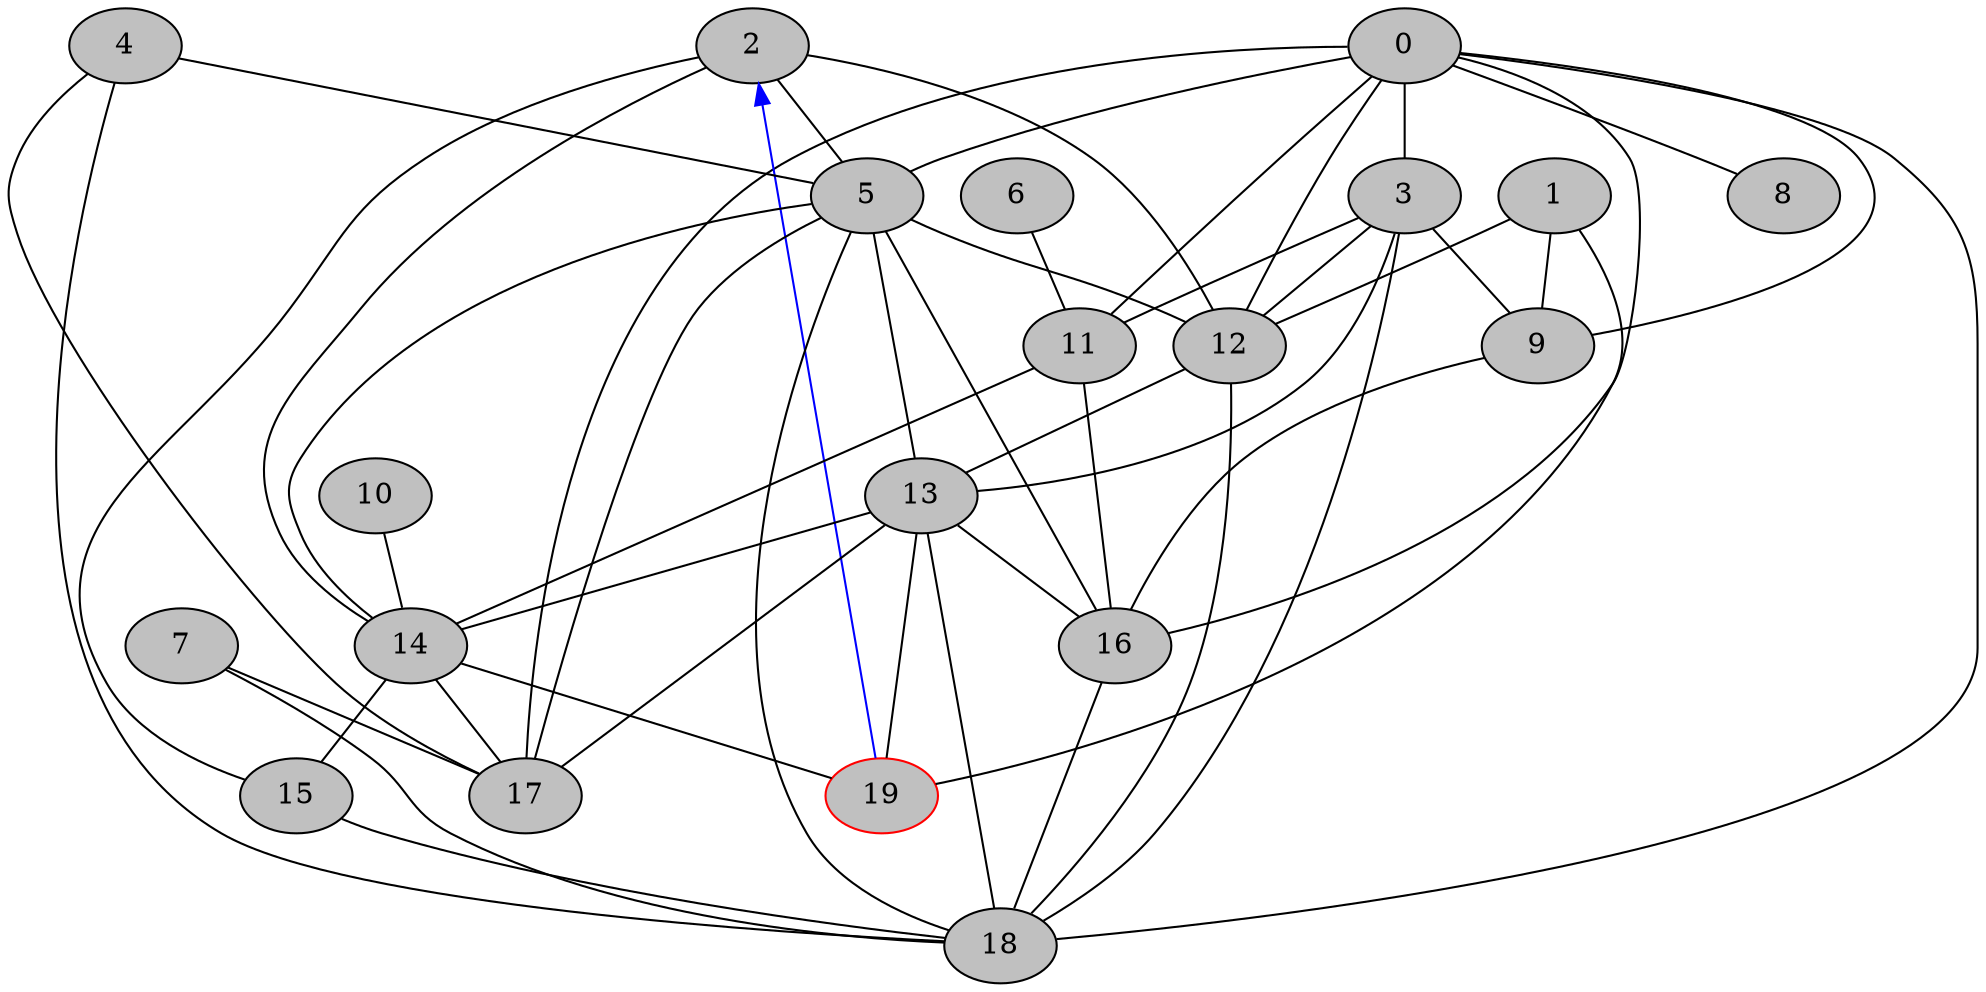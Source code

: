 // network test graph
digraph
{
	0 [fillcolor=gray,style=filled,]
	1 [fillcolor=gray,style=filled,]
	2 [fillcolor=gray,style=filled,]
	3 [fillcolor=gray,style=filled,]
	4 [fillcolor=gray,style=filled,]
	5 [fillcolor=gray,style=filled,]
	6 [fillcolor=gray,style=filled,]
	7 [fillcolor=gray,style=filled,]
	8 [fillcolor=gray,style=filled,]
	9 [fillcolor=gray,style=filled,]
	10 [fillcolor=gray,style=filled,]
	11 [fillcolor=gray,style=filled,]
	12 [fillcolor=gray,style=filled,]
	13 [fillcolor=gray,style=filled,]
	14 [fillcolor=gray,style=filled,]
	15 [fillcolor=gray,style=filled,]
	16 [fillcolor=gray,style=filled,]
	17 [fillcolor=gray,style=filled,]
	18 [fillcolor=gray,style=filled,]
	19 [fillcolor=gray,style=filled,color=red,]
	0 -> 3 [dir=none]
	0 -> 5 [dir=none]
	0 -> 8 [dir=none]
	0 -> 9 [dir=none]
	0 -> 11 [dir=none]
	0 -> 12 [dir=none]
	0 -> 16 [dir=none]
	0 -> 17 [dir=none]
	0 -> 18 [dir=none]
	1 -> 9 [dir=none]
	1 -> 12 [dir=none]
	1 -> 19 [dir=none]
	2 -> 5 [dir=none]
	2 -> 12 [dir=none]
	2 -> 14 [dir=none]
	2 -> 15 [dir=none]
	2 -> 19 [dir=back,color=blue,]
	3 -> 9 [dir=none]
	3 -> 11 [dir=none]
	3 -> 12 [dir=none]
	3 -> 13 [dir=none]
	3 -> 18 [dir=none]
	4 -> 5 [dir=none]
	4 -> 17 [dir=none]
	4 -> 18 [dir=none]
	5 -> 12 [dir=none]
	5 -> 13 [dir=none]
	5 -> 14 [dir=none]
	5 -> 16 [dir=none]
	5 -> 17 [dir=none]
	5 -> 18 [dir=none]
	6 -> 11 [dir=none]
	7 -> 17 [dir=none]
	7 -> 18 [dir=none]
	9 -> 16 [dir=none]
	10 -> 14 [dir=none]
	11 -> 14 [dir=none]
	11 -> 16 [dir=none]
	12 -> 13 [dir=none]
	12 -> 18 [dir=none]
	13 -> 14 [dir=none]
	13 -> 16 [dir=none]
	13 -> 17 [dir=none]
	13 -> 18 [dir=none]
	13 -> 19 [dir=none]
	14 -> 15 [dir=none]
	14 -> 17 [dir=none]
	14 -> 19 [dir=none]
	15 -> 18 [dir=none]
	16 -> 18 [dir=none]
}